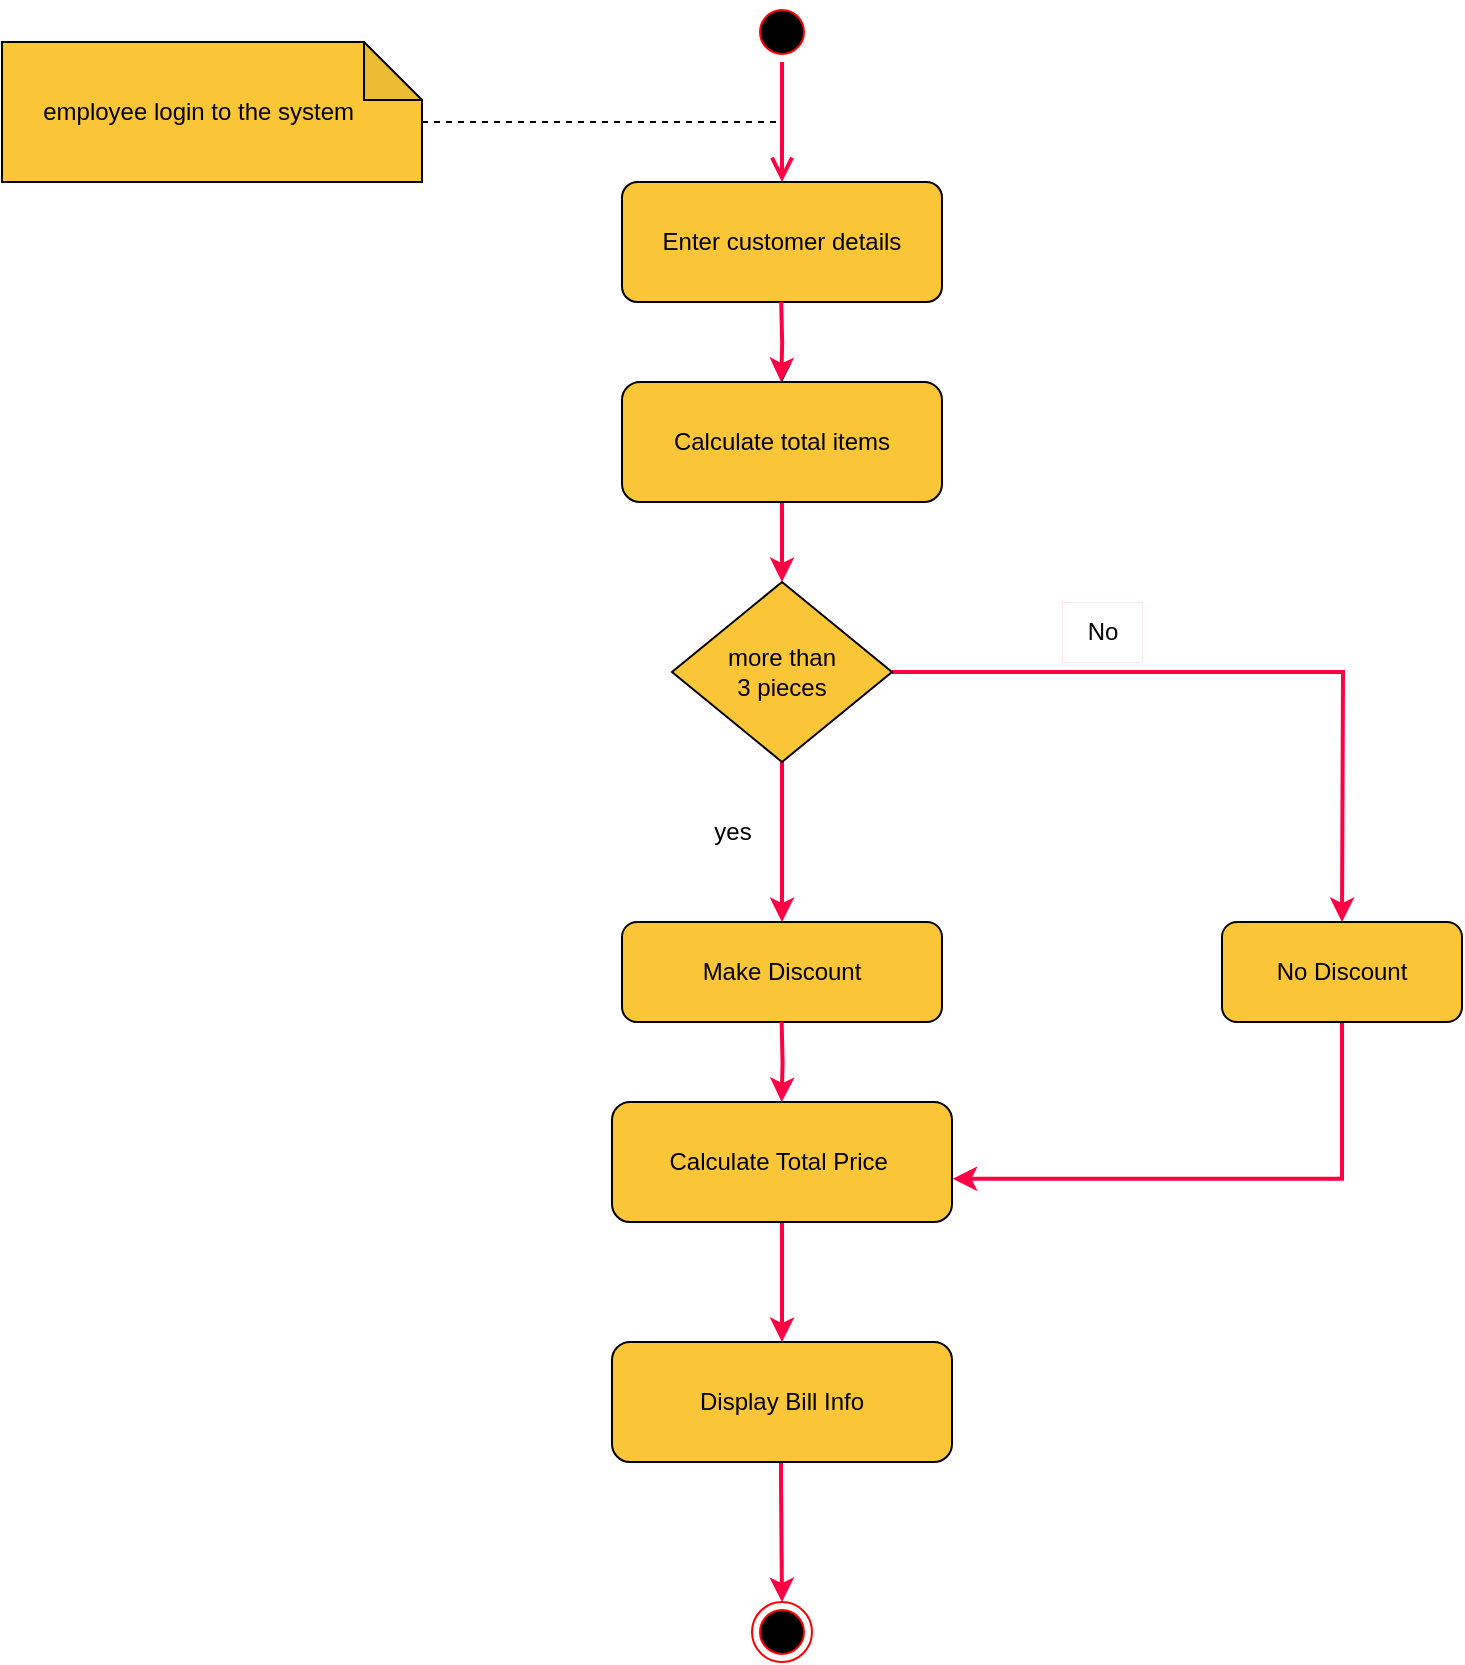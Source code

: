 <mxfile version="20.6.2" type="device"><diagram id="PJ2gG_VCtxAlIykc7RqC" name="Page-1"><mxGraphModel dx="1434" dy="807" grid="1" gridSize="10" guides="1" tooltips="1" connect="1" arrows="1" fold="1" page="1" pageScale="1" pageWidth="3300" pageHeight="4681" math="0" shadow="0"><root><mxCell id="0"/><mxCell id="1" parent="0"/><mxCell id="XXAoZEo0fOIuvLoW0nRs-79" style="edgeStyle=orthogonalEdgeStyle;rounded=0;orthogonalLoop=1;jettySize=auto;html=1;" parent="1" source="XXAoZEo0fOIuvLoW0nRs-6" target="XXAoZEo0fOIuvLoW0nRs-22" edge="1"><mxGeometry relative="1" as="geometry"/></mxCell><mxCell id="XXAoZEo0fOIuvLoW0nRs-6" value="Enter customer details" style="rounded=1;whiteSpace=wrap;html=1;arcSize=13;fillColor=#FBC538;" parent="1" vertex="1"><mxGeometry x="480" y="230" width="160" height="60" as="geometry"/></mxCell><mxCell id="XXAoZEo0fOIuvLoW0nRs-14" value="employee login to the system&amp;nbsp; &amp;nbsp;&amp;nbsp;" style="shape=note;whiteSpace=wrap;html=1;backgroundOutline=1;darkOpacity=0.05;size=29;fillColor=#FBC538;" parent="1" vertex="1"><mxGeometry x="170" y="160" width="210" height="70" as="geometry"/></mxCell><mxCell id="XXAoZEo0fOIuvLoW0nRs-16" value="" style="endArrow=none;dashed=1;html=1;rounded=0;" parent="1" edge="1"><mxGeometry width="50" height="50" relative="1" as="geometry"><mxPoint x="380" y="200" as="sourcePoint"/><mxPoint x="560" y="200" as="targetPoint"/></mxGeometry></mxCell><mxCell id="XXAoZEo0fOIuvLoW0nRs-29" style="edgeStyle=orthogonalEdgeStyle;rounded=0;orthogonalLoop=1;jettySize=auto;html=1;strokeColor=#FF0044;strokeWidth=2;" parent="1" source="XXAoZEo0fOIuvLoW0nRs-21" edge="1"><mxGeometry relative="1" as="geometry"><mxPoint x="560" y="600" as="targetPoint"/></mxGeometry></mxCell><mxCell id="XXAoZEo0fOIuvLoW0nRs-70" style="edgeStyle=orthogonalEdgeStyle;rounded=0;orthogonalLoop=1;jettySize=auto;html=1;exitX=1;exitY=0.5;exitDx=0;exitDy=0;strokeColor=#FF0044;strokeWidth=2;" parent="1" source="XXAoZEo0fOIuvLoW0nRs-21" edge="1"><mxGeometry relative="1" as="geometry"><mxPoint x="840" y="600" as="targetPoint"/></mxGeometry></mxCell><mxCell id="XXAoZEo0fOIuvLoW0nRs-21" value="more than &lt;br&gt;3 pieces" style="rhombus;whiteSpace=wrap;html=1;fillColor=#FBC538;" parent="1" vertex="1"><mxGeometry x="505" y="430" width="110" height="90" as="geometry"/></mxCell><mxCell id="XXAoZEo0fOIuvLoW0nRs-68" style="edgeStyle=orthogonalEdgeStyle;rounded=0;orthogonalLoop=1;jettySize=auto;html=1;entryX=0.5;entryY=0;entryDx=0;entryDy=0;strokeColor=#FF0044;strokeWidth=2;" parent="1" source="XXAoZEo0fOIuvLoW0nRs-22" target="XXAoZEo0fOIuvLoW0nRs-21" edge="1"><mxGeometry relative="1" as="geometry"/></mxCell><mxCell id="XXAoZEo0fOIuvLoW0nRs-22" value="Calculate total items" style="rounded=1;whiteSpace=wrap;html=1;fillColor=#FBC538;" parent="1" vertex="1"><mxGeometry x="480" y="330" width="160" height="60" as="geometry"/></mxCell><mxCell id="XXAoZEo0fOIuvLoW0nRs-30" value="yes" style="text;html=1;align=center;verticalAlign=middle;resizable=0;points=[];autosize=1;strokeColor=none;fillColor=none;" parent="1" vertex="1"><mxGeometry x="515" y="540" width="40" height="30" as="geometry"/></mxCell><mxCell id="XXAoZEo0fOIuvLoW0nRs-32" value="Make Discount" style="rounded=1;whiteSpace=wrap;html=1;fillColor=#FBC538;" parent="1" vertex="1"><mxGeometry x="480" y="600" width="160" height="50" as="geometry"/></mxCell><mxCell id="XXAoZEo0fOIuvLoW0nRs-38" style="edgeStyle=orthogonalEdgeStyle;rounded=0;orthogonalLoop=1;jettySize=auto;html=1;entryX=1.002;entryY=0.64;entryDx=0;entryDy=0;entryPerimeter=0;strokeColor=#FF0044;strokeWidth=2;" parent="1" source="XXAoZEo0fOIuvLoW0nRs-33" target="XXAoZEo0fOIuvLoW0nRs-36" edge="1"><mxGeometry relative="1" as="geometry"><Array as="points"><mxPoint x="840" y="728"/></Array></mxGeometry></mxCell><mxCell id="XXAoZEo0fOIuvLoW0nRs-33" value="No Discount" style="rounded=1;whiteSpace=wrap;html=1;fillColor=#FBC538;" parent="1" vertex="1"><mxGeometry x="780" y="600" width="120" height="50" as="geometry"/></mxCell><mxCell id="XXAoZEo0fOIuvLoW0nRs-39" style="edgeStyle=orthogonalEdgeStyle;rounded=0;orthogonalLoop=1;jettySize=auto;html=1;entryX=0.5;entryY=0;entryDx=0;entryDy=0;strokeColor=#FF0044;strokeWidth=2;" parent="1" source="XXAoZEo0fOIuvLoW0nRs-36" target="51uFfgkiuRGJrf_Cxsch-1" edge="1"><mxGeometry relative="1" as="geometry"><mxPoint x="560" y="800" as="targetPoint"/></mxGeometry></mxCell><mxCell id="XXAoZEo0fOIuvLoW0nRs-36" value="Calculate Total Price&amp;nbsp;" style="rounded=1;whiteSpace=wrap;html=1;fillColor=#FBC538;" parent="1" vertex="1"><mxGeometry x="475" y="690" width="170" height="60" as="geometry"/></mxCell><mxCell id="XXAoZEo0fOIuvLoW0nRs-65" style="edgeStyle=orthogonalEdgeStyle;rounded=0;orthogonalLoop=1;jettySize=auto;html=1;strokeColor=#FF0044;strokeWidth=2;" parent="1" edge="1"><mxGeometry relative="1" as="geometry"><mxPoint x="560" y="940" as="targetPoint"/><mxPoint x="559.5" y="870" as="sourcePoint"/><Array as="points"><mxPoint x="560" y="880"/><mxPoint x="560" y="880"/></Array></mxGeometry></mxCell><mxCell id="XXAoZEo0fOIuvLoW0nRs-66" value="" style="ellipse;html=1;shape=endState;fillColor=#000000;strokeColor=#ff0000;" parent="1" vertex="1"><mxGeometry x="545" y="940" width="30" height="30" as="geometry"/></mxCell><mxCell id="XXAoZEo0fOIuvLoW0nRs-82" value="" style="ellipse;html=1;shape=startState;fillColor=#000000;strokeColor=#ff0000;" parent="1" vertex="1"><mxGeometry x="545" y="140" width="30" height="30" as="geometry"/></mxCell><mxCell id="XXAoZEo0fOIuvLoW0nRs-83" value="" style="edgeStyle=orthogonalEdgeStyle;html=1;verticalAlign=bottom;endArrow=open;endSize=8;strokeColor=#FF0044;rounded=0;strokeWidth=2;" parent="1" source="XXAoZEo0fOIuvLoW0nRs-82" edge="1"><mxGeometry relative="1" as="geometry"><mxPoint x="560" y="230" as="targetPoint"/></mxGeometry></mxCell><mxCell id="MT5qt615Xq7tIUz6D8ZH-2" value="No" style="text;html=1;align=center;verticalAlign=middle;resizable=0;points=[];autosize=1;strokeColor=#FF0044;fillColor=none;strokeWidth=0;" parent="1" vertex="1"><mxGeometry x="700" y="440" width="40" height="30" as="geometry"/></mxCell><mxCell id="51uFfgkiuRGJrf_Cxsch-1" value="Display Bill Info" style="rounded=1;whiteSpace=wrap;html=1;fillColor=#FBC538;" parent="1" vertex="1"><mxGeometry x="475" y="810" width="170" height="60" as="geometry"/></mxCell><mxCell id="IB41NCm77TexOGnOuip8-2" style="edgeStyle=orthogonalEdgeStyle;rounded=0;orthogonalLoop=1;jettySize=auto;html=1;strokeColor=#FF0044;strokeWidth=2;" parent="1" edge="1"><mxGeometry relative="1" as="geometry"><mxPoint x="559.83" y="690" as="targetPoint"/><mxPoint x="559.83" y="650" as="sourcePoint"/></mxGeometry></mxCell><mxCell id="IB41NCm77TexOGnOuip8-4" style="edgeStyle=orthogonalEdgeStyle;rounded=0;orthogonalLoop=1;jettySize=auto;html=1;strokeColor=#FF0044;strokeWidth=2;" parent="1" edge="1"><mxGeometry relative="1" as="geometry"><mxPoint x="559.58" y="290" as="sourcePoint"/><mxPoint x="559.58" y="330" as="targetPoint"/></mxGeometry></mxCell></root></mxGraphModel></diagram></mxfile>
